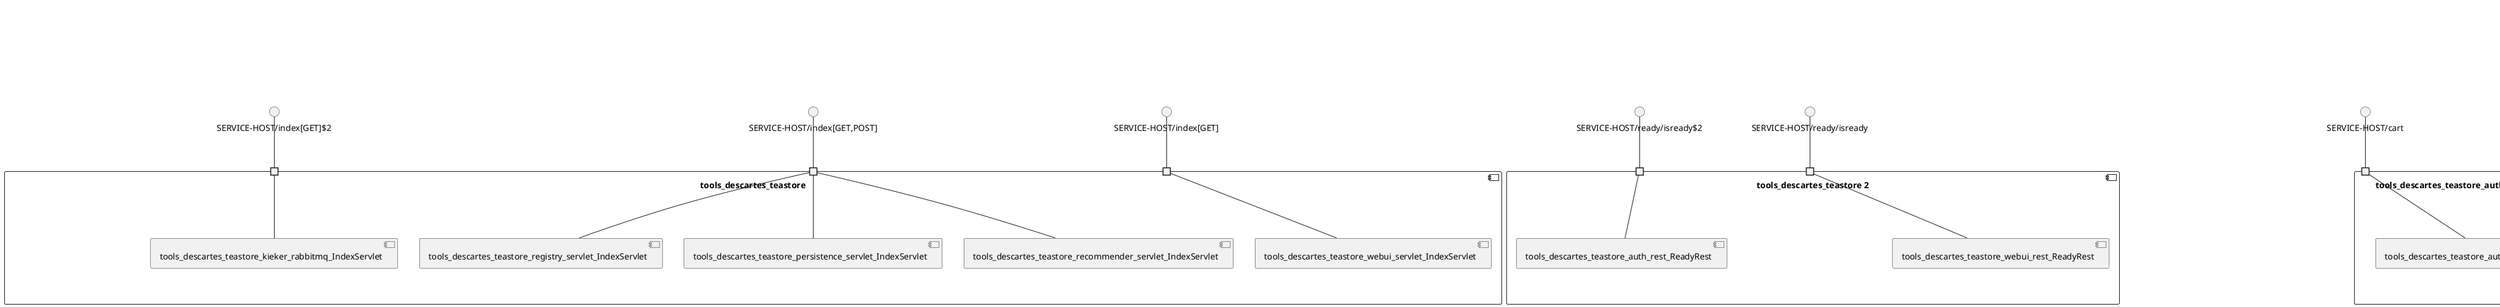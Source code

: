 @startuml
skinparam fixCircleLabelOverlapping true
skinparam componentStyle uml2
component "tools_descartes_teastore\n\n\n\n\n\n" {
[tools_descartes_teastore_webui_servlet_IndexServlet]
[tools_descartes_teastore_recommender_servlet_IndexServlet]
[tools_descartes_teastore_persistence_servlet_IndexServlet]
[tools_descartes_teastore_registry_servlet_IndexServlet]
[tools_descartes_teastore_kieker_rabbitmq_IndexServlet]
portin " " as tools_descartes_teastore_requires_SERVICE_HOST_index_GET_
portin " " as tools_descartes_teastore_requires_SERVICE_HOST_index_GET_POST_
portin " " as tools_descartes_teastore_requires_SERVICE_HOST_index_GET_2
"tools_descartes_teastore_requires_SERVICE_HOST_index_GET_2"--[tools_descartes_teastore_kieker_rabbitmq_IndexServlet]
"tools_descartes_teastore_requires_SERVICE_HOST_index_GET_POST_"--[tools_descartes_teastore_recommender_servlet_IndexServlet]
"tools_descartes_teastore_requires_SERVICE_HOST_index_GET_POST_"--[tools_descartes_teastore_persistence_servlet_IndexServlet]
"tools_descartes_teastore_requires_SERVICE_HOST_index_GET_POST_"--[tools_descartes_teastore_registry_servlet_IndexServlet]
"tools_descartes_teastore_requires_SERVICE_HOST_index_GET_"--[tools_descartes_teastore_webui_servlet_IndexServlet]
}
interface "SERVICE-HOST/index[GET]$2" as interface.SERVICE_HOST_index_GET_2
interface.SERVICE_HOST_index_GET_2--"tools_descartes_teastore_requires_SERVICE_HOST_index_GET_2"
interface "SERVICE-HOST/index[GET,POST]" as interface.SERVICE_HOST_index_GET_POST_
interface.SERVICE_HOST_index_GET_POST_--"tools_descartes_teastore_requires_SERVICE_HOST_index_GET_POST_"
interface "SERVICE-HOST/index[GET]" as interface.SERVICE_HOST_index_GET_
interface.SERVICE_HOST_index_GET_--"tools_descartes_teastore_requires_SERVICE_HOST_index_GET_"
component "tools_descartes_teastore 2\n\n\n\n\n\n" {
[tools_descartes_teastore_webui_rest_ReadyRest]
[tools_descartes_teastore_auth_rest_ReadyRest]
portin " " as tools_descartes_teastore_2_requires_SERVICE_HOST_ready_isready_2
portin " " as tools_descartes_teastore_2_requires_SERVICE_HOST_ready_isready
"tools_descartes_teastore_2_requires_SERVICE_HOST_ready_isready_2"--[tools_descartes_teastore_auth_rest_ReadyRest]
"tools_descartes_teastore_2_requires_SERVICE_HOST_ready_isready"--[tools_descartes_teastore_webui_rest_ReadyRest]
}
interface "SERVICE-HOST/ready/isready$2" as interface.SERVICE_HOST_ready_isready_2
interface.SERVICE_HOST_ready_isready_2--"tools_descartes_teastore_2_requires_SERVICE_HOST_ready_isready_2"
interface "SERVICE-HOST/ready/isready" as interface.SERVICE_HOST_ready_isready
interface.SERVICE_HOST_ready_isready--"tools_descartes_teastore_2_requires_SERVICE_HOST_ready_isready"
component "tools_descartes_teastore_auth_rest_AuthCartRest\n\n\n\n\n\n" {
[tools_descartes_teastore_auth_rest_AuthCartRest]
portin " " as tools_descartes_teastore_auth_rest_AuthCartRest_requires_SERVICE_HOST_cart
"tools_descartes_teastore_auth_rest_AuthCartRest_requires_SERVICE_HOST_cart"--[tools_descartes_teastore_auth_rest_AuthCartRest]
}
interface "SERVICE-HOST/cart" as interface.SERVICE_HOST_cart
interface.SERVICE_HOST_cart--"tools_descartes_teastore_auth_rest_AuthCartRest_requires_SERVICE_HOST_cart"
component "tools_descartes_teastore_auth_rest_AuthUserActionsRest\n\n\n\n\n\n" {
[tools_descartes_teastore_auth_rest_AuthUserActionsRest]
portin " " as tools_descartes_teastore_auth_rest_AuthUserActionsRest_requires_SERVICE_HOST_useractions
"tools_descartes_teastore_auth_rest_AuthUserActionsRest_requires_SERVICE_HOST_useractions"--[tools_descartes_teastore_auth_rest_AuthUserActionsRest]
}
interface "SERVICE-HOST/useractions" as interface.SERVICE_HOST_useractions
interface.SERVICE_HOST_useractions--"tools_descartes_teastore_auth_rest_AuthUserActionsRest_requires_SERVICE_HOST_useractions"
component "tools_descartes_teastore_image_rest_ImageProviderEndpoint\n\n\n\n\n\n" {
[tools_descartes_teastore_image_rest_ImageProviderEndpoint]
portin " " as tools_descartes_teastore_image_rest_ImageProviderEndpoint_requires_SERVICE_HOST_image
"tools_descartes_teastore_image_rest_ImageProviderEndpoint_requires_SERVICE_HOST_image"--[tools_descartes_teastore_image_rest_ImageProviderEndpoint]
}
interface "SERVICE-HOST/image" as interface.SERVICE_HOST_image
interface.SERVICE_HOST_image--"tools_descartes_teastore_image_rest_ImageProviderEndpoint_requires_SERVICE_HOST_image"
component "tools_descartes_teastore_kieker_rabbitmq_DisplayLogs\n\n\n\n\n\n" {
[tools_descartes_teastore_kieker_rabbitmq_DisplayLogs]
portin " " as tools_descartes_teastore_kieker_rabbitmq_DisplayLogs_requires_SERVICE_HOST_displaylogs_GET_
"tools_descartes_teastore_kieker_rabbitmq_DisplayLogs_requires_SERVICE_HOST_displaylogs_GET_"--[tools_descartes_teastore_kieker_rabbitmq_DisplayLogs]
}
interface "SERVICE-HOST/displaylogs[GET]" as interface.SERVICE_HOST_displaylogs_GET_
interface.SERVICE_HOST_displaylogs_GET_--"tools_descartes_teastore_kieker_rabbitmq_DisplayLogs_requires_SERVICE_HOST_displaylogs_GET_"
component "tools_descartes_teastore_kieker_rabbitmq_Reset\n\n\n\n\n\n" {
[tools_descartes_teastore_kieker_rabbitmq_Reset]
portin " " as tools_descartes_teastore_kieker_rabbitmq_Reset_requires_SERVICE_HOST_reset_GET_
"tools_descartes_teastore_kieker_rabbitmq_Reset_requires_SERVICE_HOST_reset_GET_"--[tools_descartes_teastore_kieker_rabbitmq_Reset]
}
interface "SERVICE-HOST/reset[GET]" as interface.SERVICE_HOST_reset_GET_
interface.SERVICE_HOST_reset_GET_--"tools_descartes_teastore_kieker_rabbitmq_Reset_requires_SERVICE_HOST_reset_GET_"
component "tools_descartes_teastore_persistence_rest_CacheManagerEndpoint\n\n\n\n\n\n" {
[tools_descartes_teastore_persistence_rest_CacheManagerEndpoint]
portin " " as tools_descartes_teastore_persistence_rest_CacheManagerEndpoint_requires_SERVICE_HOST_cache
"tools_descartes_teastore_persistence_rest_CacheManagerEndpoint_requires_SERVICE_HOST_cache"--[tools_descartes_teastore_persistence_rest_CacheManagerEndpoint]
}
interface "SERVICE-HOST/cache" as interface.SERVICE_HOST_cache
interface.SERVICE_HOST_cache--"tools_descartes_teastore_persistence_rest_CacheManagerEndpoint_requires_SERVICE_HOST_cache"
component "tools_descartes_teastore_persistence_rest_CategoryEndpoint\n\n\n\n\n\n" {
[tools_descartes_teastore_persistence_rest_CategoryEndpoint]
}
component "tools_descartes_teastore_persistence_rest_DatabaseGenerationEndpoint\n\n\n\n\n\n" {
[tools_descartes_teastore_persistence_rest_DatabaseGenerationEndpoint]
portin " " as tools_descartes_teastore_persistence_rest_DatabaseGenerationEndpoint_requires_SERVICE_HOST_generatedb
"tools_descartes_teastore_persistence_rest_DatabaseGenerationEndpoint_requires_SERVICE_HOST_generatedb"--[tools_descartes_teastore_persistence_rest_DatabaseGenerationEndpoint]
}
interface "SERVICE-HOST/generatedb" as interface.SERVICE_HOST_generatedb
interface.SERVICE_HOST_generatedb--"tools_descartes_teastore_persistence_rest_DatabaseGenerationEndpoint_requires_SERVICE_HOST_generatedb"
component "tools_descartes_teastore_persistence_rest_OrderEndpoint\n\n\n\n\n\n" {
[tools_descartes_teastore_persistence_rest_OrderEndpoint]
portin " " as tools_descartes_teastore_persistence_rest_OrderEndpoint_requires_SERVICE_HOST_orders_user
"tools_descartes_teastore_persistence_rest_OrderEndpoint_requires_SERVICE_HOST_orders_user"--[tools_descartes_teastore_persistence_rest_OrderEndpoint]
}
interface "SERVICE-HOST/orders/user" as interface.SERVICE_HOST_orders_user
interface.SERVICE_HOST_orders_user--"tools_descartes_teastore_persistence_rest_OrderEndpoint_requires_SERVICE_HOST_orders_user"
component "tools_descartes_teastore_persistence_rest_OrderItemEndpoint\n\n\n\n\n\n" {
[tools_descartes_teastore_persistence_rest_OrderItemEndpoint]
portin " " as tools_descartes_teastore_persistence_rest_OrderItemEndpoint_requires_SERVICE_HOST_orderitems
"tools_descartes_teastore_persistence_rest_OrderItemEndpoint_requires_SERVICE_HOST_orderitems"--[tools_descartes_teastore_persistence_rest_OrderItemEndpoint]
}
interface "SERVICE-HOST/orderitems" as interface.SERVICE_HOST_orderitems
interface.SERVICE_HOST_orderitems--"tools_descartes_teastore_persistence_rest_OrderItemEndpoint_requires_SERVICE_HOST_orderitems"
component "tools_descartes_teastore_persistence_rest_ProductEndpoint\n\n\n\n\n\n" {
[tools_descartes_teastore_persistence_rest_ProductEndpoint]
portin " " as tools_descartes_teastore_persistence_rest_ProductEndpoint_requires_SERVICE_HOST_products
"tools_descartes_teastore_persistence_rest_ProductEndpoint_requires_SERVICE_HOST_products"--[tools_descartes_teastore_persistence_rest_ProductEndpoint]
}
interface "SERVICE-HOST/products" as interface.SERVICE_HOST_products
interface.SERVICE_HOST_products--"tools_descartes_teastore_persistence_rest_ProductEndpoint_requires_SERVICE_HOST_products"
component "tools_descartes_teastore_persistence_rest_UserEndpoint\n\n\n\n\n\n" {
[tools_descartes_teastore_persistence_rest_UserEndpoint]
portin " " as tools_descartes_teastore_persistence_rest_UserEndpoint_requires_SERVICE_HOST_users_name
"tools_descartes_teastore_persistence_rest_UserEndpoint_requires_SERVICE_HOST_users_name"--[tools_descartes_teastore_persistence_rest_UserEndpoint]
}
interface "SERVICE-HOST/users/name" as interface.SERVICE_HOST_users_name
interface.SERVICE_HOST_users_name--"tools_descartes_teastore_persistence_rest_UserEndpoint_requires_SERVICE_HOST_users_name"
component "tools_descartes_teastore_recommender_rest_RecommendEndpoint\n\n\n\n\n\n" {
[tools_descartes_teastore_recommender_rest_RecommendEndpoint]
portin " " as tools_descartes_teastore_recommender_rest_RecommendEndpoint_requires_SERVICE_HOST_recommend
"tools_descartes_teastore_recommender_rest_RecommendEndpoint_requires_SERVICE_HOST_recommend"--[tools_descartes_teastore_recommender_rest_RecommendEndpoint]
}
interface "SERVICE-HOST/recommend" as interface.SERVICE_HOST_recommend
interface.SERVICE_HOST_recommend--"tools_descartes_teastore_recommender_rest_RecommendEndpoint_requires_SERVICE_HOST_recommend"
component "tools_descartes_teastore_recommender_rest_RecommendSingleEndpoint\n\n\n\n\n\n" {
[tools_descartes_teastore_recommender_rest_RecommendSingleEndpoint]
portin " " as tools_descartes_teastore_recommender_rest_RecommendSingleEndpoint_requires_SERVICE_HOST_recommendsingle
"tools_descartes_teastore_recommender_rest_RecommendSingleEndpoint_requires_SERVICE_HOST_recommendsingle"--[tools_descartes_teastore_recommender_rest_RecommendSingleEndpoint]
}
interface "SERVICE-HOST/recommendsingle" as interface.SERVICE_HOST_recommendsingle
interface.SERVICE_HOST_recommendsingle--"tools_descartes_teastore_recommender_rest_RecommendSingleEndpoint_requires_SERVICE_HOST_recommendsingle"
component "tools_descartes_teastore_recommender_rest_TrainEndpoint\n\n\n\n\n\n" {
[tools_descartes_teastore_recommender_rest_TrainEndpoint]
portin " " as tools_descartes_teastore_recommender_rest_TrainEndpoint_requires_SERVICE_HOST_train
"tools_descartes_teastore_recommender_rest_TrainEndpoint_requires_SERVICE_HOST_train"--[tools_descartes_teastore_recommender_rest_TrainEndpoint]
}
interface "SERVICE-HOST/train" as interface.SERVICE_HOST_train
interface.SERVICE_HOST_train--"tools_descartes_teastore_recommender_rest_TrainEndpoint_requires_SERVICE_HOST_train"
component "tools_descartes_teastore_registry_rest_RegistryREST\n\n\n\n\n\n" {
[tools_descartes_teastore_registry_rest_RegistryREST]
portin " " as tools_descartes_teastore_registry_rest_RegistryREST_requires_SERVICE_HOST_services
"tools_descartes_teastore_registry_rest_RegistryREST_requires_SERVICE_HOST_services"--[tools_descartes_teastore_registry_rest_RegistryREST]
}
interface "SERVICE-HOST/services" as interface.SERVICE_HOST_services
interface.SERVICE_HOST_services--"tools_descartes_teastore_registry_rest_RegistryREST_requires_SERVICE_HOST_services"
component "tools_descartes_teastore_webui_servlet_AboutUsServlet\n\n\n\n\n\n" {
[tools_descartes_teastore_webui_servlet_AboutUsServlet]
portin " " as tools_descartes_teastore_webui_servlet_AboutUsServlet_requires_SERVICE_HOST_about_GET_
"tools_descartes_teastore_webui_servlet_AboutUsServlet_requires_SERVICE_HOST_about_GET_"--[tools_descartes_teastore_webui_servlet_AboutUsServlet]
}
interface "SERVICE-HOST/about[GET]" as interface.SERVICE_HOST_about_GET_
interface.SERVICE_HOST_about_GET_--"tools_descartes_teastore_webui_servlet_AboutUsServlet_requires_SERVICE_HOST_about_GET_"
component "tools_descartes_teastore_webui_servlet_CartActionServlet\n\n\n\n\n\n" {
[tools_descartes_teastore_webui_servlet_CartActionServlet]
portin " " as tools_descartes_teastore_webui_servlet_CartActionServlet_requires_SERVICE_HOST_cartAction_GET_
"tools_descartes_teastore_webui_servlet_CartActionServlet_requires_SERVICE_HOST_cartAction_GET_"--[tools_descartes_teastore_webui_servlet_CartActionServlet]
}
interface "SERVICE-HOST/cartAction[GET]" as interface.SERVICE_HOST_cartAction_GET_
interface.SERVICE_HOST_cartAction_GET_--"tools_descartes_teastore_webui_servlet_CartActionServlet_requires_SERVICE_HOST_cartAction_GET_"
component "tools_descartes_teastore_webui_servlet_CartServlet\n\n\n\n\n\n" {
[tools_descartes_teastore_webui_servlet_CartServlet]
portin " " as tools_descartes_teastore_webui_servlet_CartServlet_requires_SERVICE_HOST_cart_GET_
"tools_descartes_teastore_webui_servlet_CartServlet_requires_SERVICE_HOST_cart_GET_"--[tools_descartes_teastore_webui_servlet_CartServlet]
}
interface "SERVICE-HOST/cart[GET]" as interface.SERVICE_HOST_cart_GET_
interface.SERVICE_HOST_cart_GET_--"tools_descartes_teastore_webui_servlet_CartServlet_requires_SERVICE_HOST_cart_GET_"
component "tools_descartes_teastore_webui_servlet_CategoryServlet\n\n\n\n\n\n" {
[tools_descartes_teastore_webui_servlet_CategoryServlet]
portin " " as tools_descartes_teastore_webui_servlet_CategoryServlet_requires_SERVICE_HOST_category_GET_POST_
"tools_descartes_teastore_webui_servlet_CategoryServlet_requires_SERVICE_HOST_category_GET_POST_"--[tools_descartes_teastore_webui_servlet_CategoryServlet]
}
interface "SERVICE-HOST/category[GET,POST]" as interface.SERVICE_HOST_category_GET_POST_
interface.SERVICE_HOST_category_GET_POST_--"tools_descartes_teastore_webui_servlet_CategoryServlet_requires_SERVICE_HOST_category_GET_POST_"
component "tools_descartes_teastore_webui_servlet_DataBaseActionServlet\n\n\n\n\n\n" {
[tools_descartes_teastore_webui_servlet_DataBaseActionServlet]
portin " " as tools_descartes_teastore_webui_servlet_DataBaseActionServlet_requires_SERVICE_HOST_dataBaseAction_GET_
"tools_descartes_teastore_webui_servlet_DataBaseActionServlet_requires_SERVICE_HOST_dataBaseAction_GET_"--[tools_descartes_teastore_webui_servlet_DataBaseActionServlet]
}
interface "SERVICE-HOST/dataBaseAction[GET]" as interface.SERVICE_HOST_dataBaseAction_GET_
interface.SERVICE_HOST_dataBaseAction_GET_--"tools_descartes_teastore_webui_servlet_DataBaseActionServlet_requires_SERVICE_HOST_dataBaseAction_GET_"
component "tools_descartes_teastore_webui_servlet_DataBaseServlet\n\n\n\n\n\n" {
[tools_descartes_teastore_webui_servlet_DataBaseServlet]
portin " " as tools_descartes_teastore_webui_servlet_DataBaseServlet_requires_SERVICE_HOST_database_GET_
"tools_descartes_teastore_webui_servlet_DataBaseServlet_requires_SERVICE_HOST_database_GET_"--[tools_descartes_teastore_webui_servlet_DataBaseServlet]
}
interface "SERVICE-HOST/database[GET]" as interface.SERVICE_HOST_database_GET_
interface.SERVICE_HOST_database_GET_--"tools_descartes_teastore_webui_servlet_DataBaseServlet_requires_SERVICE_HOST_database_GET_"
component "tools_descartes_teastore_webui_servlet_ErrorServlet\n\n\n\n\n\n" {
[tools_descartes_teastore_webui_servlet_ErrorServlet]
portin " " as tools_descartes_teastore_webui_servlet_ErrorServlet_requires_SERVICE_HOST_error_GET_
"tools_descartes_teastore_webui_servlet_ErrorServlet_requires_SERVICE_HOST_error_GET_"--[tools_descartes_teastore_webui_servlet_ErrorServlet]
}
interface "SERVICE-HOST/error[GET]" as interface.SERVICE_HOST_error_GET_
interface.SERVICE_HOST_error_GET_--"tools_descartes_teastore_webui_servlet_ErrorServlet_requires_SERVICE_HOST_error_GET_"
component "tools_descartes_teastore_webui_servlet_LoginActionServlet\n\n\n\n\n\n" {
[tools_descartes_teastore_webui_servlet_LoginActionServlet]
portin " " as tools_descartes_teastore_webui_servlet_LoginActionServlet_requires_SERVICE_HOST_loginAction_GET_POST_
"tools_descartes_teastore_webui_servlet_LoginActionServlet_requires_SERVICE_HOST_loginAction_GET_POST_"--[tools_descartes_teastore_webui_servlet_LoginActionServlet]
}
interface "SERVICE-HOST/loginAction[GET,POST]" as interface.SERVICE_HOST_loginAction_GET_POST_
interface.SERVICE_HOST_loginAction_GET_POST_--"tools_descartes_teastore_webui_servlet_LoginActionServlet_requires_SERVICE_HOST_loginAction_GET_POST_"
component "tools_descartes_teastore_webui_servlet_LoginServlet\n\n\n\n\n\n" {
[tools_descartes_teastore_webui_servlet_LoginServlet]
portin " " as tools_descartes_teastore_webui_servlet_LoginServlet_requires_SERVICE_HOST_login_GET_
"tools_descartes_teastore_webui_servlet_LoginServlet_requires_SERVICE_HOST_login_GET_"--[tools_descartes_teastore_webui_servlet_LoginServlet]
}
interface "SERVICE-HOST/login[GET]" as interface.SERVICE_HOST_login_GET_
interface.SERVICE_HOST_login_GET_--"tools_descartes_teastore_webui_servlet_LoginServlet_requires_SERVICE_HOST_login_GET_"
component "tools_descartes_teastore_webui_servlet_OrderServlet\n\n\n\n\n\n" {
[tools_descartes_teastore_webui_servlet_OrderServlet]
portin " " as tools_descartes_teastore_webui_servlet_OrderServlet_requires_SERVICE_HOST_order_GET_POST_
"tools_descartes_teastore_webui_servlet_OrderServlet_requires_SERVICE_HOST_order_GET_POST_"--[tools_descartes_teastore_webui_servlet_OrderServlet]
}
interface "SERVICE-HOST/order[GET,POST]" as interface.SERVICE_HOST_order_GET_POST_
interface.SERVICE_HOST_order_GET_POST_--"tools_descartes_teastore_webui_servlet_OrderServlet_requires_SERVICE_HOST_order_GET_POST_"
component "tools_descartes_teastore_webui_servlet_ProductServlet\n\n\n\n\n\n" {
[tools_descartes_teastore_webui_servlet_ProductServlet]
portin " " as tools_descartes_teastore_webui_servlet_ProductServlet_requires_SERVICE_HOST_product_GET_
"tools_descartes_teastore_webui_servlet_ProductServlet_requires_SERVICE_HOST_product_GET_"--[tools_descartes_teastore_webui_servlet_ProductServlet]
}
interface "SERVICE-HOST/product[GET]" as interface.SERVICE_HOST_product_GET_
interface.SERVICE_HOST_product_GET_--"tools_descartes_teastore_webui_servlet_ProductServlet_requires_SERVICE_HOST_product_GET_"
component "tools_descartes_teastore_webui_servlet_ProfileServlet\n\n\n\n\n\n" {
[tools_descartes_teastore_webui_servlet_ProfileServlet]
portin " " as tools_descartes_teastore_webui_servlet_ProfileServlet_requires_SERVICE_HOST_profile_GET_
"tools_descartes_teastore_webui_servlet_ProfileServlet_requires_SERVICE_HOST_profile_GET_"--[tools_descartes_teastore_webui_servlet_ProfileServlet]
}
interface "SERVICE-HOST/profile[GET]" as interface.SERVICE_HOST_profile_GET_
interface.SERVICE_HOST_profile_GET_--"tools_descartes_teastore_webui_servlet_ProfileServlet_requires_SERVICE_HOST_profile_GET_"
component "tools_descartes_teastore_webui_servlet_StatusServlet\n\n\n\n\n\n" {
[tools_descartes_teastore_webui_servlet_StatusServlet]
portin " " as tools_descartes_teastore_webui_servlet_StatusServlet_requires_SERVICE_HOST_status_GET_
"tools_descartes_teastore_webui_servlet_StatusServlet_requires_SERVICE_HOST_status_GET_"--[tools_descartes_teastore_webui_servlet_StatusServlet]
}
interface "SERVICE-HOST/status[GET]" as interface.SERVICE_HOST_status_GET_
interface.SERVICE_HOST_status_GET_--"tools_descartes_teastore_webui_servlet_StatusServlet_requires_SERVICE_HOST_status_GET_"

@enduml
